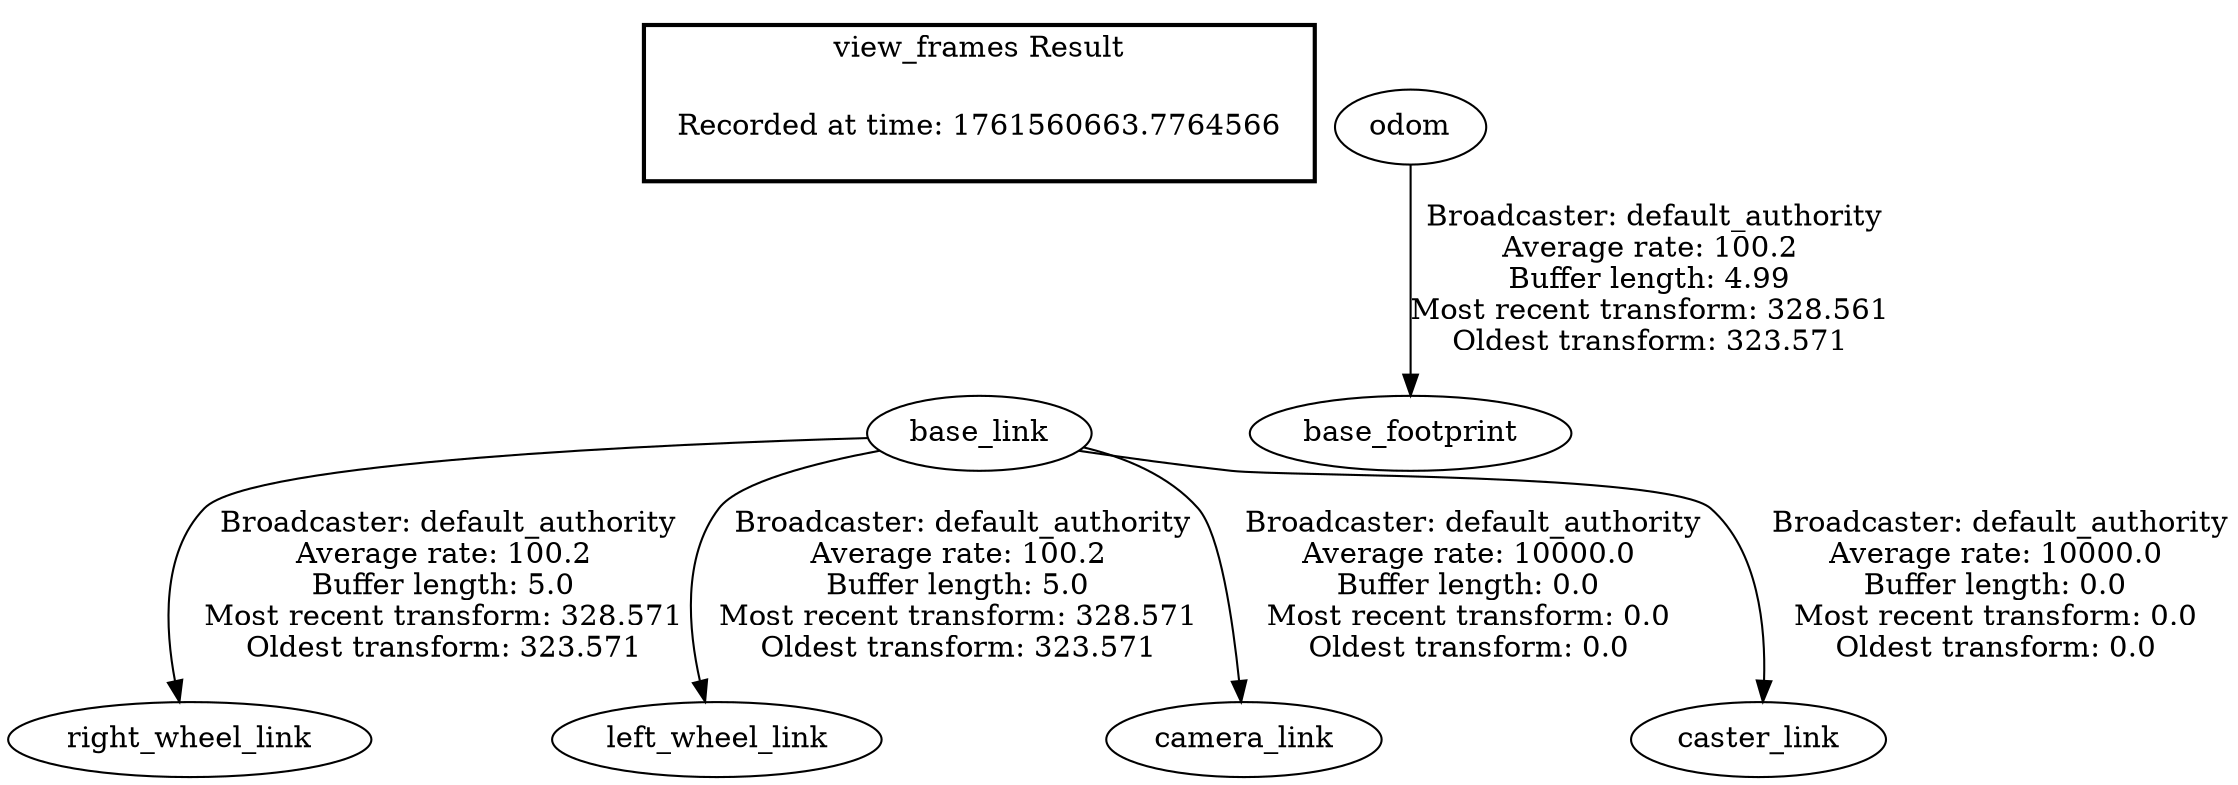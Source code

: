 digraph G {
"base_link" -> "right_wheel_link"[label=" Broadcaster: default_authority\nAverage rate: 100.2\nBuffer length: 5.0\nMost recent transform: 328.571\nOldest transform: 323.571\n"];
"base_link" -> "left_wheel_link"[label=" Broadcaster: default_authority\nAverage rate: 100.2\nBuffer length: 5.0\nMost recent transform: 328.571\nOldest transform: 323.571\n"];
"odom" -> "base_footprint"[label=" Broadcaster: default_authority\nAverage rate: 100.2\nBuffer length: 4.99\nMost recent transform: 328.561\nOldest transform: 323.571\n"];
"base_link" -> "camera_link"[label=" Broadcaster: default_authority\nAverage rate: 10000.0\nBuffer length: 0.0\nMost recent transform: 0.0\nOldest transform: 0.0\n"];
"base_link" -> "caster_link"[label=" Broadcaster: default_authority\nAverage rate: 10000.0\nBuffer length: 0.0\nMost recent transform: 0.0\nOldest transform: 0.0\n"];
edge [style=invis];
 subgraph cluster_legend { style=bold; color=black; label ="view_frames Result";
"Recorded at time: 1761560663.7764566"[ shape=plaintext ] ;
}->"base_link";
}